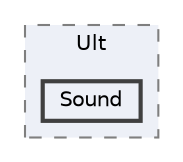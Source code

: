 digraph "include/Ult/Sound"
{
 // LATEX_PDF_SIZE
  bgcolor="transparent";
  edge [fontname=Helvetica,fontsize=10,labelfontname=Helvetica,labelfontsize=10];
  node [fontname=Helvetica,fontsize=10,shape=box,height=0.2,width=0.4];
  compound=true
  subgraph clusterdir_a177c917cde341384bd6a42eef5b614f {
    graph [ bgcolor="#edf0f7", pencolor="grey50", label="Ult", fontname=Helvetica,fontsize=10 style="filled,dashed", URL="dir_a177c917cde341384bd6a42eef5b614f.html",tooltip=""]
  dir_ef9b79a8e5c6de0029aa93a8ffa751d9 [label="Sound", fillcolor="#edf0f7", color="grey25", style="filled,bold", URL="dir_ef9b79a8e5c6de0029aa93a8ffa751d9.html",tooltip=""];
  }
}
